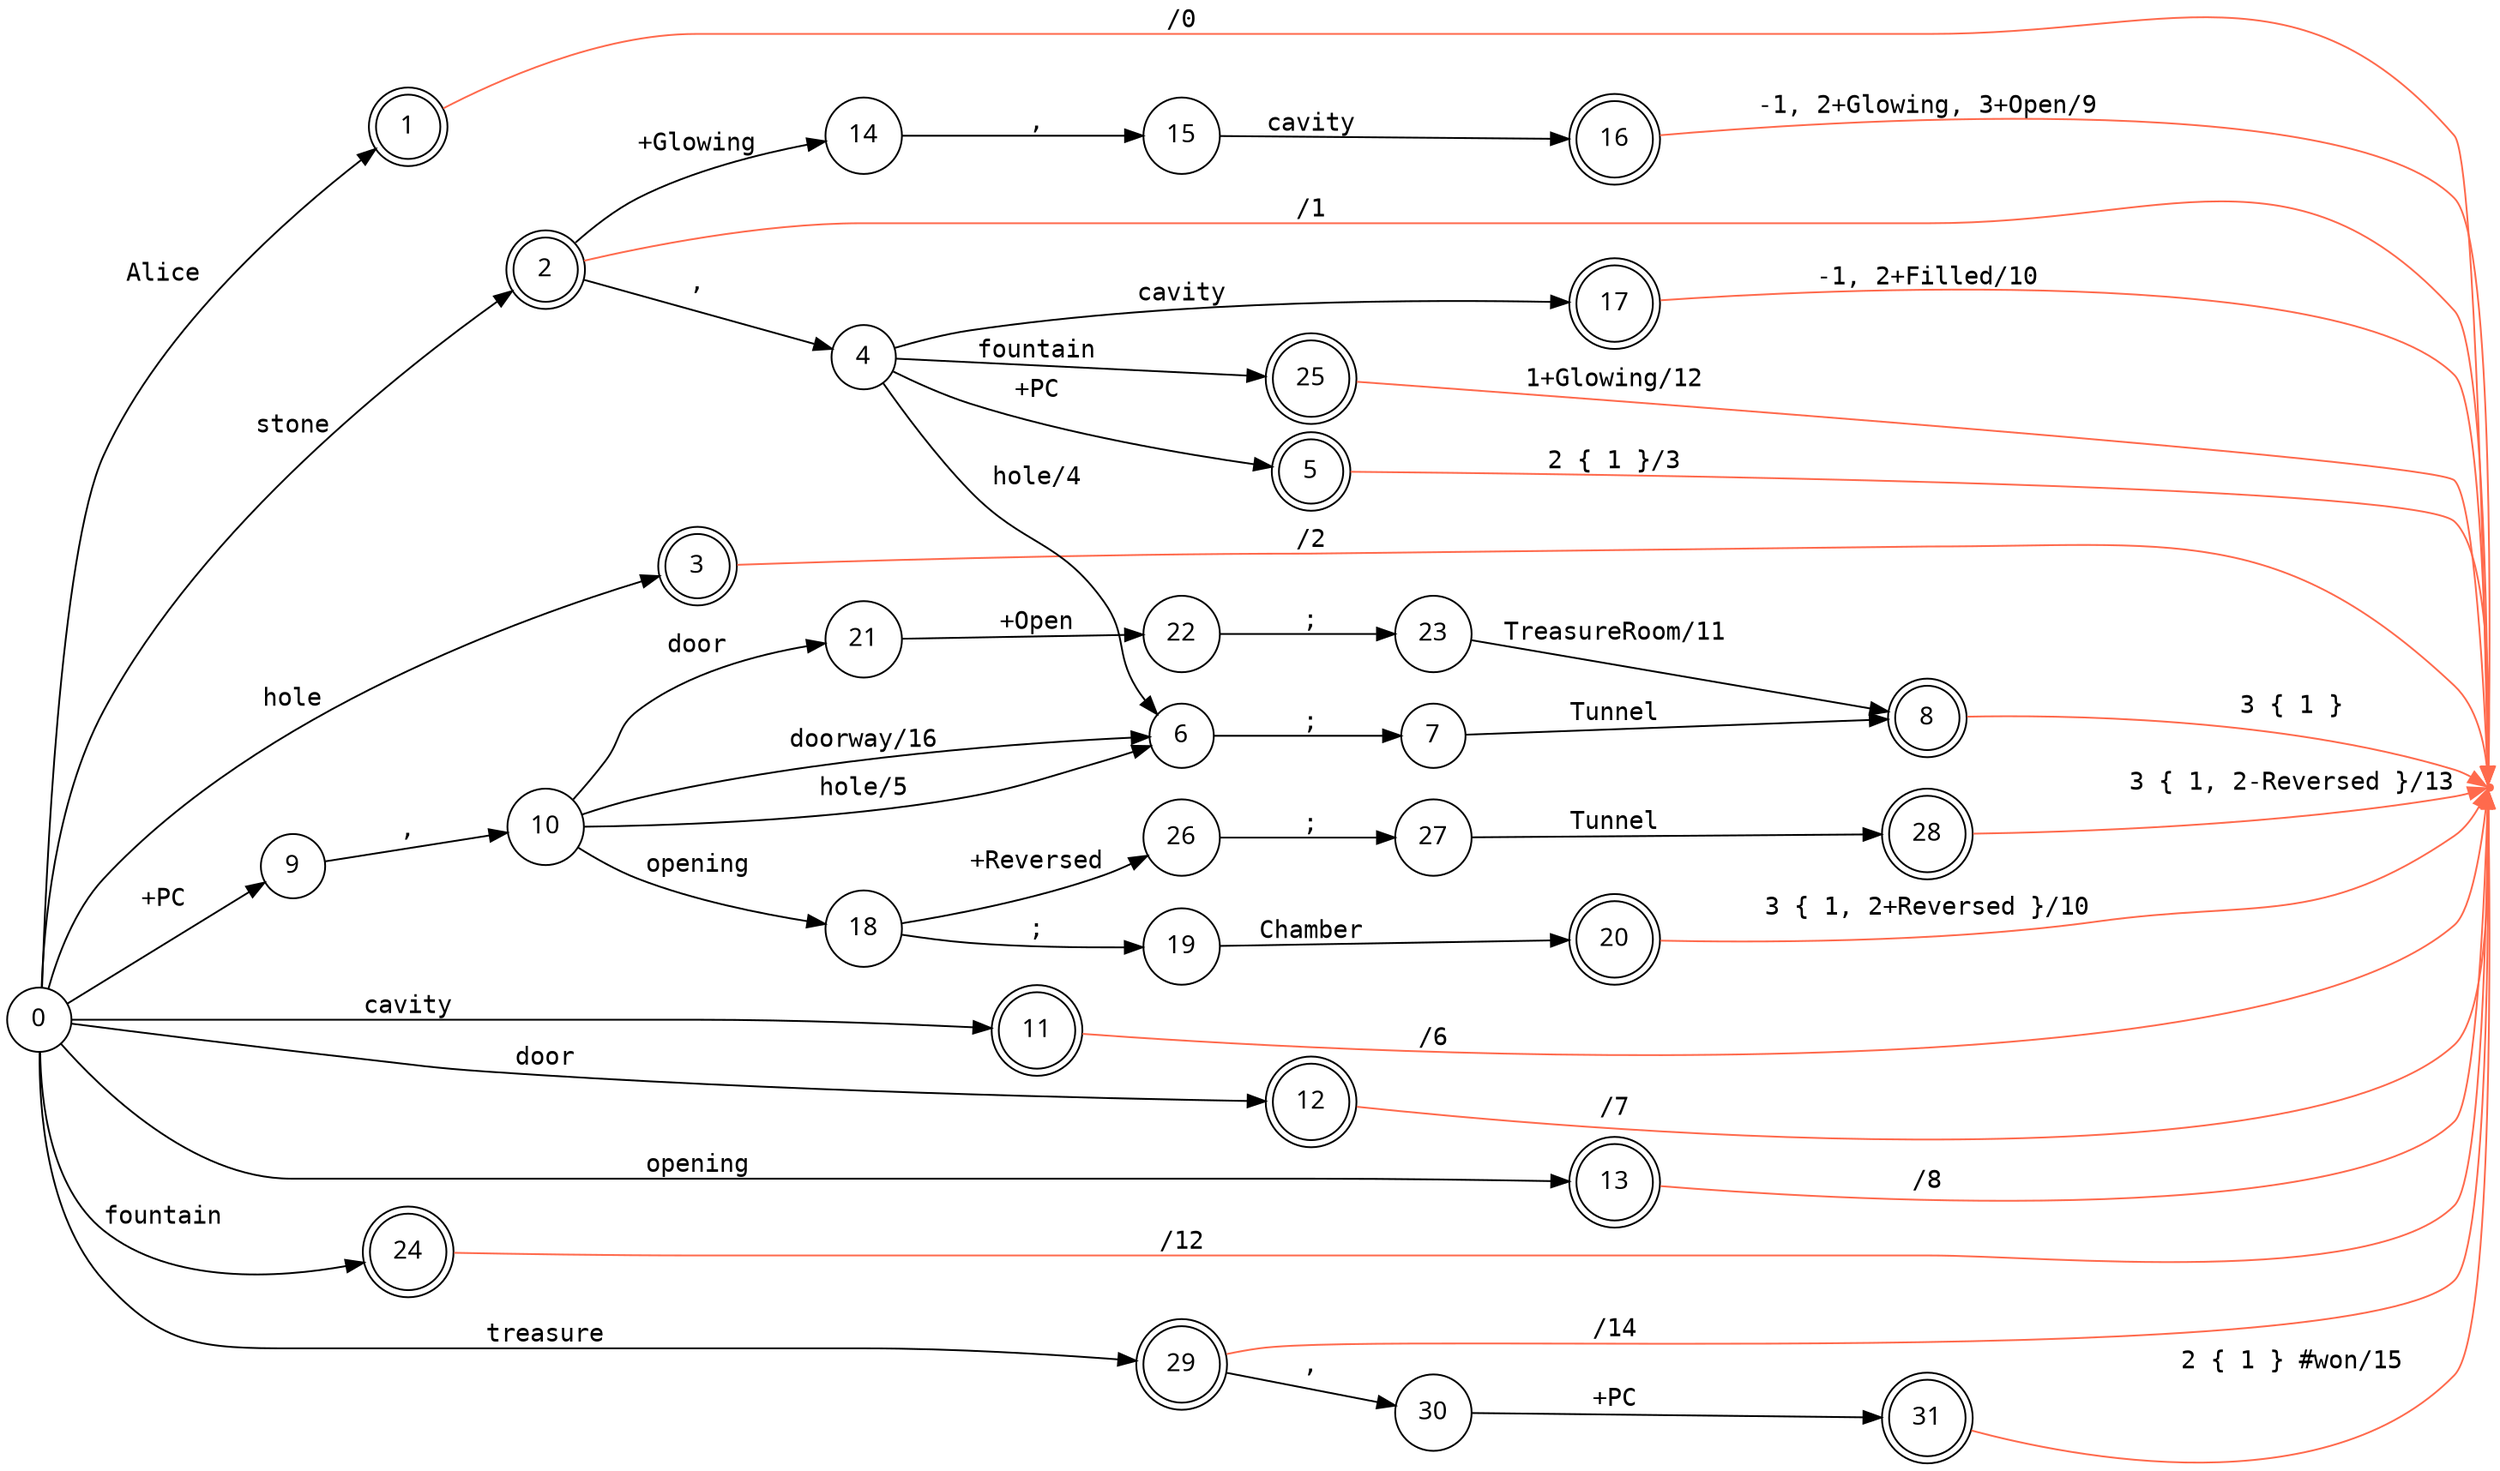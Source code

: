 digraph cave {
  rankdir=LR;

  node [shape=circle, fontname=Avenir];
  edge [fontname=Inconsolata];

  s0 [label="0"];
  s1 [label="1", shape=doublecircle];
  s0 -> s1 [label="Alice"];
  fs [shape=point, color="#ff6a4d"];
  s1 -> fs [label="/0", color="#ff6a4d"];

  s2 [label="2", shape=doublecircle];
  s0 -> s2 [label="stone"];
  s2 -> fs [label="/1", color="#ff6a4d"];

  s3 [label="3", shape=doublecircle];
  s0 -> s3 [label="hole"];
  s3 -> fs [label="/2", color="#ff6a4d"];

  s4 [label="4"];
  s2 -> s4 [label=","];
  s5 [label="5", shape=doublecircle];
  s4 -> s5 [label="+PC"];
  s5 -> fs [label="2 { 1 }/3", color="#ff6a4d"];

  s6 [label="6"];
  s4 -> s6 [label="hole/4"];
  s7 [label="7"];
  s6 -> s7 [label=";"];
  s8 [label="8", shape=doublecircle];
  s7 -> s8 [label="Tunnel"];
  s8 -> fs [label="3 { 1 }", color="#ff6a4d"];

  s9 [label="9"];
  s0 -> s9 [label="+PC"];
  s10 [label="10"];
  s9 -> s10 [label=","];
  s10 -> s6 [label="hole/5"];


  s11 [label="11", shape=doublecircle];
  s0 -> s11 [label="cavity"];
  s11 -> fs [label="/6", color="#ff6a4d"];

  s12 [label="12", shape=doublecircle];
  s0 -> s12 [label="door"];
  s12 -> fs [label="/7", color="#ff6a4d"];

  s13 [label="13", shape=doublecircle];
  s0 -> s13 [label="opening"];
  s13 -> fs [label="/8", color="#ff6a4d"];

  s14 [label="14"];
  s2 -> s14 [label="+Glowing"];
  s15 [label="15"];
  s14 -> s15 [label=","];
  s16 [label="16", shape=doublecircle];
  s15 -> s16 [label="cavity"];
  s16 -> fs [label="-1, 2+Glowing, 3+Open/9", color="#ff6a4d"];

  s17 [label="17", shape=doublecircle];
  s4 -> s17 [label="cavity"];
  s17 -> fs [label="-1, 2+Filled/10", color="#ff6a4d"];

  s18 [label="18"];
  s10 -> s18 [label="opening"];
  s19 [label="19"];
  s18 -> s19 [label=";"];
  s20 [label="20", shape=doublecircle];
  s19 -> s20 [label="Chamber"];
  s20 -> fs [label="3 { 1, 2+Reversed }/10", color="#ff6a4d"];

  s21 [label="21"];
  s10 -> s21 [label="door"];
  s22 [label="22"];
  s21 -> s22 [label="+Open"];
  s23 [label="23"];
  s22 -> s23 [label=";"];
  s23 -> s8 [label="TreasureRoom/11"];

  s24 [label="24", shape=doublecircle];
  s0 -> s24 [label="fountain"];
  s24 -> fs [label="/12", color="#ff6a4d"];

  s25 [label="25", shape=doublecircle];
  s4 -> s25 [label="fountain"];
  s25 -> fs [label="1+Glowing/12", color="#ff6a4d"];

  s26 [label="26"];
  s18 -> s26 [label="+Reversed"];
  s27 [label="27"];
  s26 -> s27 [label=";"];
  s28 [label="28", shape=doublecircle];
  s27 -> s28 [label="Tunnel"];
  s28 -> fs [label="3 { 1, 2-Reversed }/13", color="#ff6a4d"];


  s29 [label="29", shape=doublecircle];
  s0 -> s29 [label="treasure"];
  s29 -> fs [label="/14", color="#ff6a4d"];

  s30 [label="30"];
  s29 -> s30 [label=","];
  s31 [label="31", shape=doublecircle];
  s30 -> s31 [label="+PC"];
  s31 -> fs [label="2 { 1 } #won/15", color="#ff6a4d"];

  s10 -> s6 [label="doorway/16"];
}
